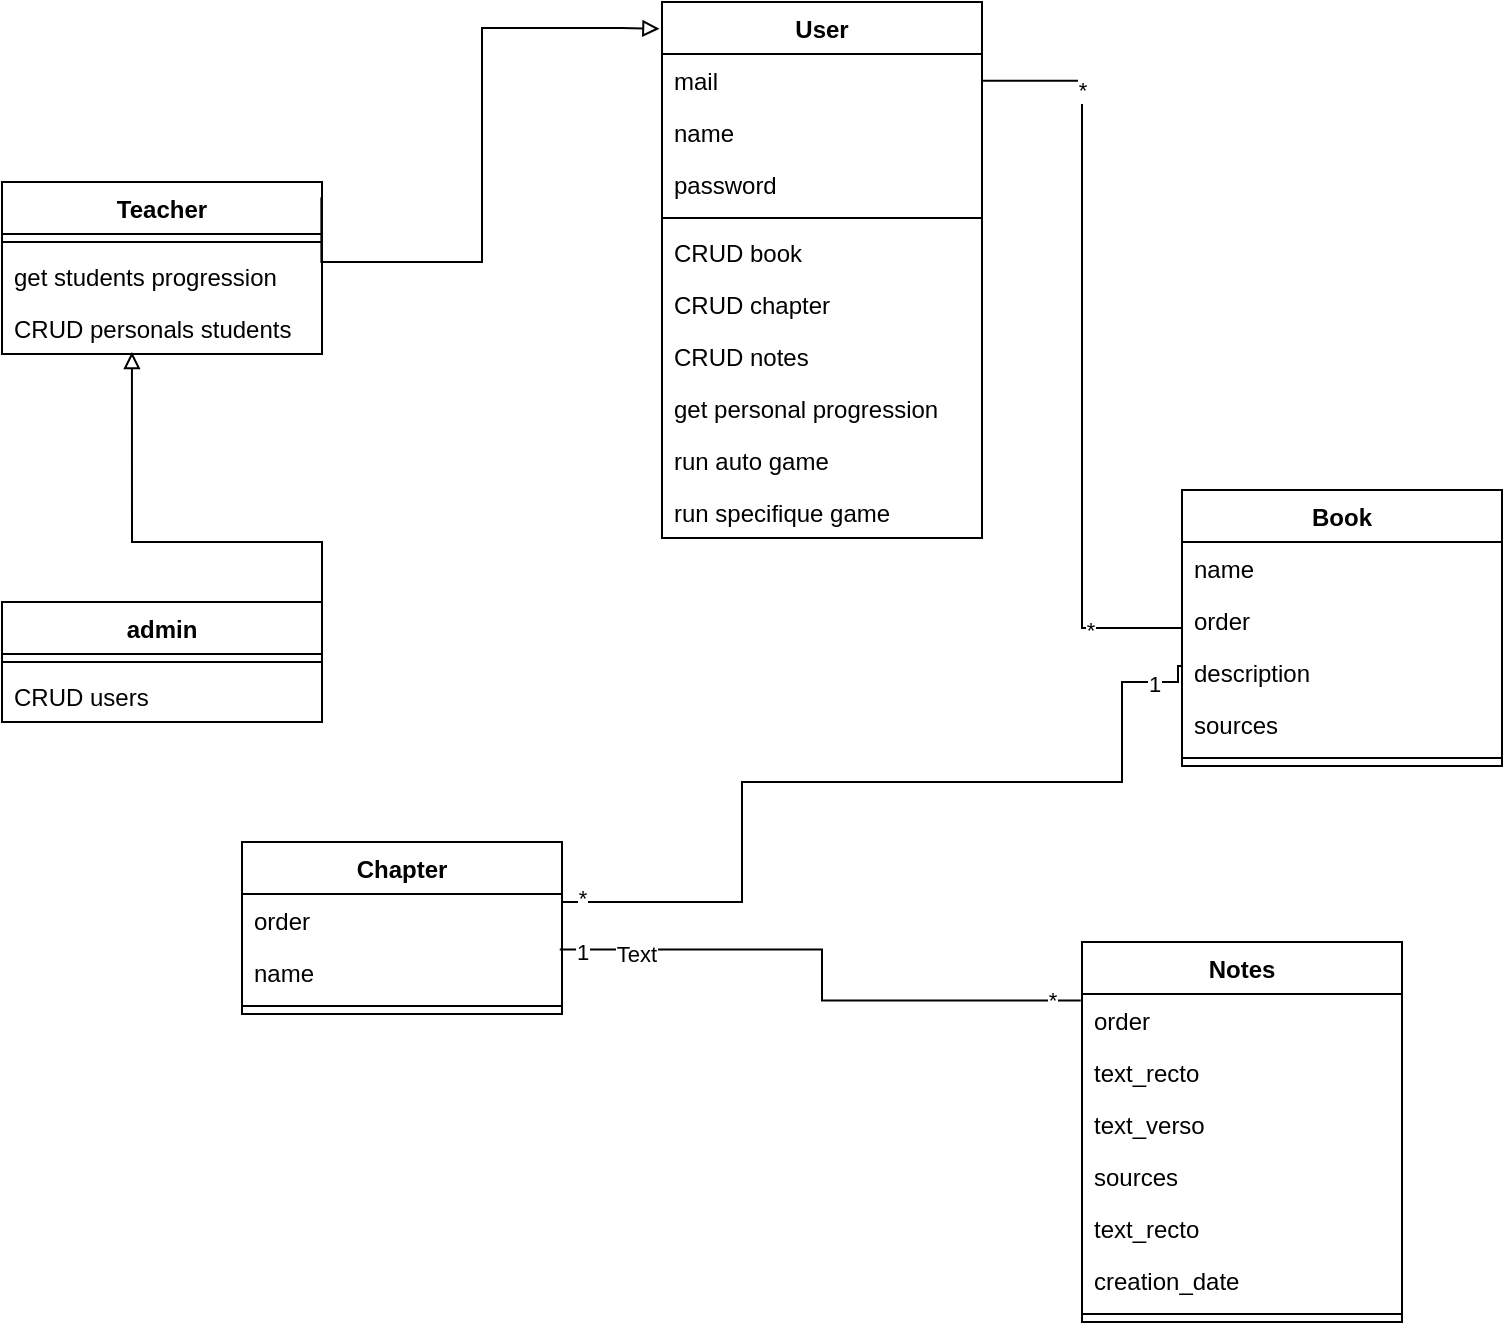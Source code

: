 <mxfile version="14.1.8" type="device"><diagram id="1FJryU_BnpjjJ2vskMfZ" name="Page-1"><mxGraphModel dx="1186" dy="672" grid="1" gridSize="10" guides="1" tooltips="1" connect="1" arrows="1" fold="1" page="1" pageScale="1" pageWidth="827" pageHeight="1169" math="0" shadow="0"><root><mxCell id="0"/><mxCell id="1" parent="0"/><mxCell id="p7qIdy9As_498BjsmhZh-2" value="" style="edgeStyle=orthogonalEdgeStyle;rounded=0;orthogonalLoop=1;jettySize=auto;html=1;" parent="1" edge="1"><mxGeometry relative="1" as="geometry"><mxPoint x="354" y="180" as="targetPoint"/></mxGeometry></mxCell><mxCell id="CaJcZEst1nuOCn0RTIlC-4" value="" style="edgeStyle=orthogonalEdgeStyle;rounded=0;orthogonalLoop=1;jettySize=auto;html=1;" parent="1" edge="1"><mxGeometry relative="1" as="geometry"><mxPoint x="354" y="340" as="targetPoint"/></mxGeometry></mxCell><mxCell id="CaJcZEst1nuOCn0RTIlC-11" value="&amp;lt;&amp;lt;extend&amp;gt;&amp;gt;" style="edgeLabel;html=1;align=center;verticalAlign=middle;resizable=0;points=[];" parent="CaJcZEst1nuOCn0RTIlC-4" vertex="1" connectable="0"><mxGeometry x="-0.129" y="1" relative="1" as="geometry"><mxPoint x="47" y="340.83" as="offset"/></mxGeometry></mxCell><mxCell id="PYY4Hib9pt_Xfp1ZalZF-1" value="User" style="swimlane;fontStyle=1;align=center;verticalAlign=top;childLayout=stackLayout;horizontal=1;startSize=26;horizontalStack=0;resizeParent=1;resizeParentMax=0;resizeLast=0;collapsible=1;marginBottom=0;" vertex="1" parent="1"><mxGeometry x="360" y="320" width="160" height="268" as="geometry"/></mxCell><mxCell id="PYY4Hib9pt_Xfp1ZalZF-44" value="mail" style="text;strokeColor=none;fillColor=none;align=left;verticalAlign=top;spacingLeft=4;spacingRight=4;overflow=hidden;rotatable=0;points=[[0,0.5],[1,0.5]];portConstraint=eastwest;" vertex="1" parent="PYY4Hib9pt_Xfp1ZalZF-1"><mxGeometry y="26" width="160" height="26" as="geometry"/></mxCell><mxCell id="PYY4Hib9pt_Xfp1ZalZF-43" value="name" style="text;strokeColor=none;fillColor=none;align=left;verticalAlign=top;spacingLeft=4;spacingRight=4;overflow=hidden;rotatable=0;points=[[0,0.5],[1,0.5]];portConstraint=eastwest;" vertex="1" parent="PYY4Hib9pt_Xfp1ZalZF-1"><mxGeometry y="52" width="160" height="26" as="geometry"/></mxCell><mxCell id="PYY4Hib9pt_Xfp1ZalZF-42" value="password" style="text;strokeColor=none;fillColor=none;align=left;verticalAlign=top;spacingLeft=4;spacingRight=4;overflow=hidden;rotatable=0;points=[[0,0.5],[1,0.5]];portConstraint=eastwest;" vertex="1" parent="PYY4Hib9pt_Xfp1ZalZF-1"><mxGeometry y="78" width="160" height="26" as="geometry"/></mxCell><mxCell id="PYY4Hib9pt_Xfp1ZalZF-3" value="" style="line;strokeWidth=1;fillColor=none;align=left;verticalAlign=middle;spacingTop=-1;spacingLeft=3;spacingRight=3;rotatable=0;labelPosition=right;points=[];portConstraint=eastwest;" vertex="1" parent="PYY4Hib9pt_Xfp1ZalZF-1"><mxGeometry y="104" width="160" height="8" as="geometry"/></mxCell><mxCell id="PYY4Hib9pt_Xfp1ZalZF-4" value="CRUD book" style="text;strokeColor=none;fillColor=none;align=left;verticalAlign=top;spacingLeft=4;spacingRight=4;overflow=hidden;rotatable=0;points=[[0,0.5],[1,0.5]];portConstraint=eastwest;" vertex="1" parent="PYY4Hib9pt_Xfp1ZalZF-1"><mxGeometry y="112" width="160" height="26" as="geometry"/></mxCell><mxCell id="PYY4Hib9pt_Xfp1ZalZF-36" value="CRUD chapter" style="text;strokeColor=none;fillColor=none;align=left;verticalAlign=top;spacingLeft=4;spacingRight=4;overflow=hidden;rotatable=0;points=[[0,0.5],[1,0.5]];portConstraint=eastwest;" vertex="1" parent="PYY4Hib9pt_Xfp1ZalZF-1"><mxGeometry y="138" width="160" height="26" as="geometry"/></mxCell><mxCell id="PYY4Hib9pt_Xfp1ZalZF-37" value="CRUD notes" style="text;strokeColor=none;fillColor=none;align=left;verticalAlign=top;spacingLeft=4;spacingRight=4;overflow=hidden;rotatable=0;points=[[0,0.5],[1,0.5]];portConstraint=eastwest;" vertex="1" parent="PYY4Hib9pt_Xfp1ZalZF-1"><mxGeometry y="164" width="160" height="26" as="geometry"/></mxCell><mxCell id="PYY4Hib9pt_Xfp1ZalZF-45" value="get personal progression" style="text;strokeColor=none;fillColor=none;align=left;verticalAlign=top;spacingLeft=4;spacingRight=4;overflow=hidden;rotatable=0;points=[[0,0.5],[1,0.5]];portConstraint=eastwest;" vertex="1" parent="PYY4Hib9pt_Xfp1ZalZF-1"><mxGeometry y="190" width="160" height="26" as="geometry"/></mxCell><mxCell id="PYY4Hib9pt_Xfp1ZalZF-46" value="run auto game" style="text;strokeColor=none;fillColor=none;align=left;verticalAlign=top;spacingLeft=4;spacingRight=4;overflow=hidden;rotatable=0;points=[[0,0.5],[1,0.5]];portConstraint=eastwest;" vertex="1" parent="PYY4Hib9pt_Xfp1ZalZF-1"><mxGeometry y="216" width="160" height="26" as="geometry"/></mxCell><mxCell id="PYY4Hib9pt_Xfp1ZalZF-47" value="run specifique game" style="text;strokeColor=none;fillColor=none;align=left;verticalAlign=top;spacingLeft=4;spacingRight=4;overflow=hidden;rotatable=0;points=[[0,0.5],[1,0.5]];portConstraint=eastwest;" vertex="1" parent="PYY4Hib9pt_Xfp1ZalZF-1"><mxGeometry y="242" width="160" height="26" as="geometry"/></mxCell><mxCell id="PYY4Hib9pt_Xfp1ZalZF-5" value="Teacher" style="swimlane;fontStyle=1;align=center;verticalAlign=top;childLayout=stackLayout;horizontal=1;startSize=26;horizontalStack=0;resizeParent=1;resizeParentMax=0;resizeLast=0;collapsible=1;marginBottom=0;" vertex="1" parent="1"><mxGeometry x="30" y="410" width="160" height="86" as="geometry"/></mxCell><mxCell id="PYY4Hib9pt_Xfp1ZalZF-7" value="" style="line;strokeWidth=1;fillColor=none;align=left;verticalAlign=middle;spacingTop=-1;spacingLeft=3;spacingRight=3;rotatable=0;labelPosition=right;points=[];portConstraint=eastwest;" vertex="1" parent="PYY4Hib9pt_Xfp1ZalZF-5"><mxGeometry y="26" width="160" height="8" as="geometry"/></mxCell><mxCell id="PYY4Hib9pt_Xfp1ZalZF-49" value="get students progression" style="text;strokeColor=none;fillColor=none;align=left;verticalAlign=top;spacingLeft=4;spacingRight=4;overflow=hidden;rotatable=0;points=[[0,0.5],[1,0.5]];portConstraint=eastwest;" vertex="1" parent="PYY4Hib9pt_Xfp1ZalZF-5"><mxGeometry y="34" width="160" height="26" as="geometry"/></mxCell><mxCell id="PYY4Hib9pt_Xfp1ZalZF-50" value="CRUD personals students " style="text;strokeColor=none;fillColor=none;align=left;verticalAlign=top;spacingLeft=4;spacingRight=4;overflow=hidden;rotatable=0;points=[[0,0.5],[1,0.5]];portConstraint=eastwest;" vertex="1" parent="PYY4Hib9pt_Xfp1ZalZF-5"><mxGeometry y="60" width="160" height="26" as="geometry"/></mxCell><mxCell id="PYY4Hib9pt_Xfp1ZalZF-9" value="admin" style="swimlane;fontStyle=1;align=center;verticalAlign=top;childLayout=stackLayout;horizontal=1;startSize=26;horizontalStack=0;resizeParent=1;resizeParentMax=0;resizeLast=0;collapsible=1;marginBottom=0;" vertex="1" parent="1"><mxGeometry x="30" y="620" width="160" height="60" as="geometry"/></mxCell><mxCell id="PYY4Hib9pt_Xfp1ZalZF-11" value="" style="line;strokeWidth=1;fillColor=none;align=left;verticalAlign=middle;spacingTop=-1;spacingLeft=3;spacingRight=3;rotatable=0;labelPosition=right;points=[];portConstraint=eastwest;" vertex="1" parent="PYY4Hib9pt_Xfp1ZalZF-9"><mxGeometry y="26" width="160" height="8" as="geometry"/></mxCell><mxCell id="PYY4Hib9pt_Xfp1ZalZF-38" value="CRUD users" style="text;strokeColor=none;fillColor=none;align=left;verticalAlign=top;spacingLeft=4;spacingRight=4;overflow=hidden;rotatable=0;points=[[0,0.5],[1,0.5]];portConstraint=eastwest;" vertex="1" parent="PYY4Hib9pt_Xfp1ZalZF-9"><mxGeometry y="34" width="160" height="26" as="geometry"/></mxCell><mxCell id="PYY4Hib9pt_Xfp1ZalZF-13" style="edgeStyle=orthogonalEdgeStyle;rounded=0;orthogonalLoop=1;jettySize=auto;html=1;endArrow=block;endFill=0;exitX=0.998;exitY=0.089;exitDx=0;exitDy=0;exitPerimeter=0;entryX=-0.008;entryY=0.05;entryDx=0;entryDy=0;entryPerimeter=0;" edge="1" parent="1" source="PYY4Hib9pt_Xfp1ZalZF-5" target="PYY4Hib9pt_Xfp1ZalZF-1"><mxGeometry relative="1" as="geometry"><mxPoint x="200" y="451" as="sourcePoint"/><mxPoint x="360" y="500" as="targetPoint"/><Array as="points"><mxPoint x="190" y="450"/><mxPoint x="270" y="450"/><mxPoint x="270" y="333"/><mxPoint x="340" y="333"/></Array></mxGeometry></mxCell><mxCell id="PYY4Hib9pt_Xfp1ZalZF-14" style="edgeStyle=orthogonalEdgeStyle;rounded=0;orthogonalLoop=1;jettySize=auto;html=1;endArrow=block;endFill=0;exitX=1;exitY=0.224;exitDx=0;exitDy=0;exitPerimeter=0;entryX=0.406;entryY=0.962;entryDx=0;entryDy=0;entryPerimeter=0;" edge="1" parent="1" source="PYY4Hib9pt_Xfp1ZalZF-9" target="PYY4Hib9pt_Xfp1ZalZF-50"><mxGeometry relative="1" as="geometry"><mxPoint x="138" y="520" as="targetPoint"/><Array as="points"><mxPoint x="190" y="590"/><mxPoint x="95" y="590"/></Array></mxGeometry></mxCell><mxCell id="PYY4Hib9pt_Xfp1ZalZF-19" style="edgeStyle=orthogonalEdgeStyle;rounded=0;orthogonalLoop=1;jettySize=auto;html=1;entryX=0.997;entryY=0.147;entryDx=0;entryDy=0;entryPerimeter=0;endArrow=none;endFill=0;" edge="1" parent="1" source="PYY4Hib9pt_Xfp1ZalZF-15" target="PYY4Hib9pt_Xfp1ZalZF-1"><mxGeometry relative="1" as="geometry"/></mxCell><mxCell id="PYY4Hib9pt_Xfp1ZalZF-20" value="*" style="edgeLabel;html=1;align=center;verticalAlign=middle;resizable=0;points=[];" vertex="1" connectable="0" parent="PYY4Hib9pt_Xfp1ZalZF-19"><mxGeometry x="0.707" relative="1" as="geometry"><mxPoint as="offset"/></mxGeometry></mxCell><mxCell id="PYY4Hib9pt_Xfp1ZalZF-21" value="*" style="edgeLabel;html=1;align=center;verticalAlign=middle;resizable=0;points=[];" vertex="1" connectable="0" parent="PYY4Hib9pt_Xfp1ZalZF-19"><mxGeometry x="-0.753" y="1" relative="1" as="geometry"><mxPoint as="offset"/></mxGeometry></mxCell><mxCell id="PYY4Hib9pt_Xfp1ZalZF-15" value="Book" style="swimlane;fontStyle=1;align=center;verticalAlign=top;childLayout=stackLayout;horizontal=1;startSize=26;horizontalStack=0;resizeParent=1;resizeParentMax=0;resizeLast=0;collapsible=1;marginBottom=0;" vertex="1" parent="1"><mxGeometry x="620" y="564" width="160" height="138" as="geometry"/></mxCell><mxCell id="PYY4Hib9pt_Xfp1ZalZF-16" value="name" style="text;strokeColor=none;fillColor=none;align=left;verticalAlign=top;spacingLeft=4;spacingRight=4;overflow=hidden;rotatable=0;points=[[0,0.5],[1,0.5]];portConstraint=eastwest;" vertex="1" parent="PYY4Hib9pt_Xfp1ZalZF-15"><mxGeometry y="26" width="160" height="26" as="geometry"/></mxCell><mxCell id="PYY4Hib9pt_Xfp1ZalZF-51" value="order" style="text;strokeColor=none;fillColor=none;align=left;verticalAlign=top;spacingLeft=4;spacingRight=4;overflow=hidden;rotatable=0;points=[[0,0.5],[1,0.5]];portConstraint=eastwest;" vertex="1" parent="PYY4Hib9pt_Xfp1ZalZF-15"><mxGeometry y="52" width="160" height="26" as="geometry"/></mxCell><mxCell id="PYY4Hib9pt_Xfp1ZalZF-52" value="description" style="text;strokeColor=none;fillColor=none;align=left;verticalAlign=top;spacingLeft=4;spacingRight=4;overflow=hidden;rotatable=0;points=[[0,0.5],[1,0.5]];portConstraint=eastwest;" vertex="1" parent="PYY4Hib9pt_Xfp1ZalZF-15"><mxGeometry y="78" width="160" height="26" as="geometry"/></mxCell><mxCell id="PYY4Hib9pt_Xfp1ZalZF-53" value="sources" style="text;strokeColor=none;fillColor=none;align=left;verticalAlign=top;spacingLeft=4;spacingRight=4;overflow=hidden;rotatable=0;points=[[0,0.5],[1,0.5]];portConstraint=eastwest;" vertex="1" parent="PYY4Hib9pt_Xfp1ZalZF-15"><mxGeometry y="104" width="160" height="26" as="geometry"/></mxCell><mxCell id="PYY4Hib9pt_Xfp1ZalZF-17" value="" style="line;strokeWidth=1;fillColor=none;align=left;verticalAlign=middle;spacingTop=-1;spacingLeft=3;spacingRight=3;rotatable=0;labelPosition=right;points=[];portConstraint=eastwest;" vertex="1" parent="PYY4Hib9pt_Xfp1ZalZF-15"><mxGeometry y="130" width="160" height="8" as="geometry"/></mxCell><mxCell id="PYY4Hib9pt_Xfp1ZalZF-22" value="Chapter" style="swimlane;fontStyle=1;align=center;verticalAlign=top;childLayout=stackLayout;horizontal=1;startSize=26;horizontalStack=0;resizeParent=1;resizeParentMax=0;resizeLast=0;collapsible=1;marginBottom=0;" vertex="1" parent="1"><mxGeometry x="150" y="740" width="160" height="86" as="geometry"/></mxCell><mxCell id="PYY4Hib9pt_Xfp1ZalZF-55" value="order" style="text;strokeColor=none;fillColor=none;align=left;verticalAlign=top;spacingLeft=4;spacingRight=4;overflow=hidden;rotatable=0;points=[[0,0.5],[1,0.5]];portConstraint=eastwest;" vertex="1" parent="PYY4Hib9pt_Xfp1ZalZF-22"><mxGeometry y="26" width="160" height="26" as="geometry"/></mxCell><mxCell id="PYY4Hib9pt_Xfp1ZalZF-54" value="name" style="text;strokeColor=none;fillColor=none;align=left;verticalAlign=top;spacingLeft=4;spacingRight=4;overflow=hidden;rotatable=0;points=[[0,0.5],[1,0.5]];portConstraint=eastwest;" vertex="1" parent="PYY4Hib9pt_Xfp1ZalZF-22"><mxGeometry y="52" width="160" height="26" as="geometry"/></mxCell><mxCell id="PYY4Hib9pt_Xfp1ZalZF-24" value="" style="line;strokeWidth=1;fillColor=none;align=left;verticalAlign=middle;spacingTop=-1;spacingLeft=3;spacingRight=3;rotatable=0;labelPosition=right;points=[];portConstraint=eastwest;" vertex="1" parent="PYY4Hib9pt_Xfp1ZalZF-22"><mxGeometry y="78" width="160" height="8" as="geometry"/></mxCell><mxCell id="PYY4Hib9pt_Xfp1ZalZF-26" style="edgeStyle=orthogonalEdgeStyle;rounded=0;orthogonalLoop=1;jettySize=auto;html=1;entryX=0;entryY=0.386;entryDx=0;entryDy=0;endArrow=none;endFill=0;entryPerimeter=0;exitX=1;exitY=0.5;exitDx=0;exitDy=0;" edge="1" parent="1" source="PYY4Hib9pt_Xfp1ZalZF-55" target="PYY4Hib9pt_Xfp1ZalZF-52"><mxGeometry relative="1" as="geometry"><mxPoint x="300" y="758" as="sourcePoint"/><mxPoint x="617.76" y="622.492" as="targetPoint"/><Array as="points"><mxPoint x="310" y="770"/><mxPoint x="400" y="770"/><mxPoint x="400" y="710"/><mxPoint x="590" y="710"/><mxPoint x="590" y="660"/><mxPoint x="618" y="660"/><mxPoint x="618" y="652"/></Array></mxGeometry></mxCell><mxCell id="PYY4Hib9pt_Xfp1ZalZF-27" value="1" style="edgeLabel;html=1;align=center;verticalAlign=middle;resizable=0;points=[];" vertex="1" connectable="0" parent="PYY4Hib9pt_Xfp1ZalZF-26"><mxGeometry x="0.896" y="-1" relative="1" as="geometry"><mxPoint as="offset"/></mxGeometry></mxCell><mxCell id="PYY4Hib9pt_Xfp1ZalZF-28" value="*" style="edgeLabel;html=1;align=center;verticalAlign=middle;resizable=0;points=[];" vertex="1" connectable="0" parent="PYY4Hib9pt_Xfp1ZalZF-26"><mxGeometry x="-0.915" y="2" relative="1" as="geometry"><mxPoint as="offset"/></mxGeometry></mxCell><mxCell id="PYY4Hib9pt_Xfp1ZalZF-29" value="Notes" style="swimlane;fontStyle=1;align=center;verticalAlign=top;childLayout=stackLayout;horizontal=1;startSize=26;horizontalStack=0;resizeParent=1;resizeParentMax=0;resizeLast=0;collapsible=1;marginBottom=0;" vertex="1" parent="1"><mxGeometry x="570" y="790" width="160" height="190" as="geometry"/></mxCell><mxCell id="PYY4Hib9pt_Xfp1ZalZF-61" value="order" style="text;strokeColor=none;fillColor=none;align=left;verticalAlign=top;spacingLeft=4;spacingRight=4;overflow=hidden;rotatable=0;points=[[0,0.5],[1,0.5]];portConstraint=eastwest;" vertex="1" parent="PYY4Hib9pt_Xfp1ZalZF-29"><mxGeometry y="26" width="160" height="26" as="geometry"/></mxCell><mxCell id="PYY4Hib9pt_Xfp1ZalZF-57" value="text_recto" style="text;strokeColor=none;fillColor=none;align=left;verticalAlign=top;spacingLeft=4;spacingRight=4;overflow=hidden;rotatable=0;points=[[0,0.5],[1,0.5]];portConstraint=eastwest;" vertex="1" parent="PYY4Hib9pt_Xfp1ZalZF-29"><mxGeometry y="52" width="160" height="26" as="geometry"/></mxCell><mxCell id="PYY4Hib9pt_Xfp1ZalZF-58" value="text_verso" style="text;strokeColor=none;fillColor=none;align=left;verticalAlign=top;spacingLeft=4;spacingRight=4;overflow=hidden;rotatable=0;points=[[0,0.5],[1,0.5]];portConstraint=eastwest;" vertex="1" parent="PYY4Hib9pt_Xfp1ZalZF-29"><mxGeometry y="78" width="160" height="26" as="geometry"/></mxCell><mxCell id="PYY4Hib9pt_Xfp1ZalZF-59" value="sources" style="text;strokeColor=none;fillColor=none;align=left;verticalAlign=top;spacingLeft=4;spacingRight=4;overflow=hidden;rotatable=0;points=[[0,0.5],[1,0.5]];portConstraint=eastwest;" vertex="1" parent="PYY4Hib9pt_Xfp1ZalZF-29"><mxGeometry y="104" width="160" height="26" as="geometry"/></mxCell><mxCell id="PYY4Hib9pt_Xfp1ZalZF-30" value="text_recto" style="text;strokeColor=none;fillColor=none;align=left;verticalAlign=top;spacingLeft=4;spacingRight=4;overflow=hidden;rotatable=0;points=[[0,0.5],[1,0.5]];portConstraint=eastwest;" vertex="1" parent="PYY4Hib9pt_Xfp1ZalZF-29"><mxGeometry y="130" width="160" height="26" as="geometry"/></mxCell><mxCell id="PYY4Hib9pt_Xfp1ZalZF-60" value="creation_date" style="text;strokeColor=none;fillColor=none;align=left;verticalAlign=top;spacingLeft=4;spacingRight=4;overflow=hidden;rotatable=0;points=[[0,0.5],[1,0.5]];portConstraint=eastwest;" vertex="1" parent="PYY4Hib9pt_Xfp1ZalZF-29"><mxGeometry y="156" width="160" height="26" as="geometry"/></mxCell><mxCell id="PYY4Hib9pt_Xfp1ZalZF-31" value="" style="line;strokeWidth=1;fillColor=none;align=left;verticalAlign=middle;spacingTop=-1;spacingLeft=3;spacingRight=3;rotatable=0;labelPosition=right;points=[];portConstraint=eastwest;" vertex="1" parent="PYY4Hib9pt_Xfp1ZalZF-29"><mxGeometry y="182" width="160" height="8" as="geometry"/></mxCell><mxCell id="PYY4Hib9pt_Xfp1ZalZF-33" style="edgeStyle=orthogonalEdgeStyle;rounded=0;orthogonalLoop=1;jettySize=auto;html=1;entryX=-0.004;entryY=0.154;entryDx=0;entryDy=0;entryPerimeter=0;endArrow=none;endFill=0;exitX=0.993;exitY=1.066;exitDx=0;exitDy=0;exitPerimeter=0;" edge="1" parent="1" source="PYY4Hib9pt_Xfp1ZalZF-55" target="PYY4Hib9pt_Xfp1ZalZF-29"><mxGeometry relative="1" as="geometry"><mxPoint x="380" y="730" as="sourcePoint"/></mxGeometry></mxCell><mxCell id="PYY4Hib9pt_Xfp1ZalZF-34" value="1" style="edgeLabel;html=1;align=center;verticalAlign=middle;resizable=0;points=[];" vertex="1" connectable="0" parent="PYY4Hib9pt_Xfp1ZalZF-33"><mxGeometry x="-0.924" y="-1" relative="1" as="geometry"><mxPoint as="offset"/></mxGeometry></mxCell><mxCell id="PYY4Hib9pt_Xfp1ZalZF-35" value="*" style="edgeLabel;html=1;align=center;verticalAlign=middle;resizable=0;points=[];" vertex="1" connectable="0" parent="PYY4Hib9pt_Xfp1ZalZF-33"><mxGeometry x="0.897" y="1" relative="1" as="geometry"><mxPoint as="offset"/></mxGeometry></mxCell><mxCell id="PYY4Hib9pt_Xfp1ZalZF-48" value="Text" style="edgeLabel;html=1;align=center;verticalAlign=middle;resizable=0;points=[];" vertex="1" connectable="0" parent="PYY4Hib9pt_Xfp1ZalZF-33"><mxGeometry x="-0.737" y="-2" relative="1" as="geometry"><mxPoint as="offset"/></mxGeometry></mxCell></root></mxGraphModel></diagram></mxfile>